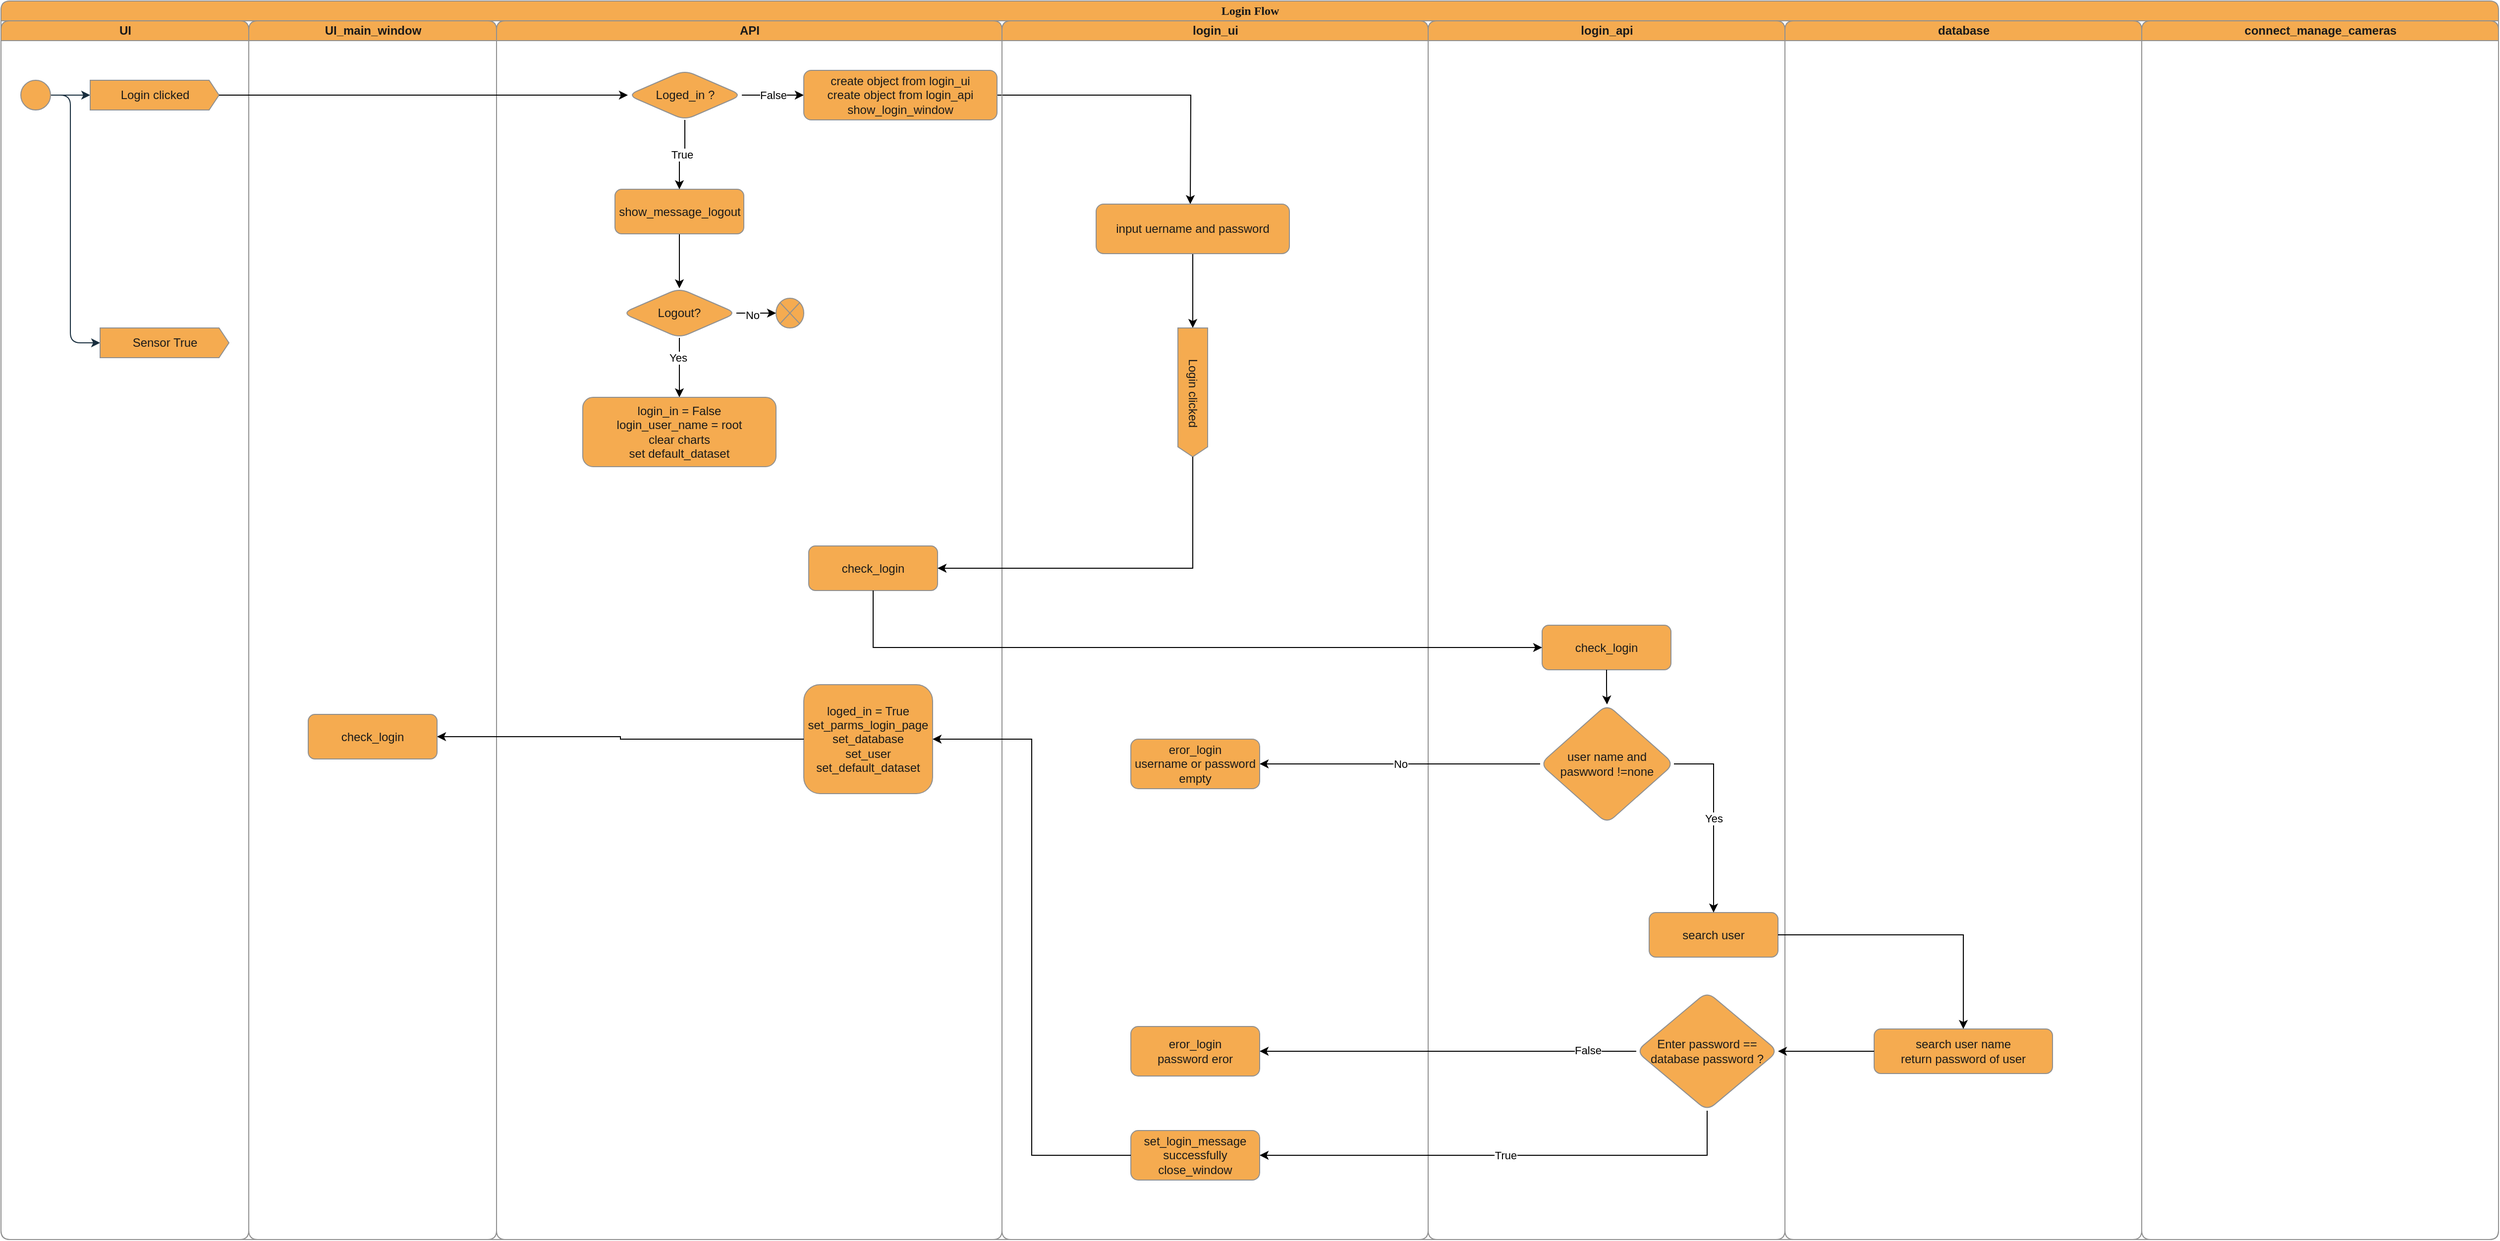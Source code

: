 <mxfile version="21.1.4" type="device">
  <diagram name="Page-1" id="0783ab3e-0a74-02c8-0abd-f7b4e66b4bec">
    <mxGraphModel dx="3405" dy="1785" grid="1" gridSize="10" guides="1" tooltips="1" connect="1" arrows="1" fold="1" page="1" pageScale="1" pageWidth="3000" pageHeight="1400" background="none" math="0" shadow="0">
      <root>
        <mxCell id="0" />
        <mxCell id="1" parent="0" />
        <mxCell id="1c1d494c118603dd-1" value="Login Flow" style="swimlane;html=1;childLayout=stackLayout;startSize=20;rounded=1;shadow=0;comic=0;labelBackgroundColor=none;strokeWidth=1;fontFamily=Verdana;fontSize=12;align=center;fillColor=#F5AB50;strokeColor=#909090;fontColor=#1A1A1A;" parent="1" vertex="1">
          <mxGeometry x="330" y="20" width="2520" height="1250" as="geometry" />
        </mxCell>
        <mxCell id="1c1d494c118603dd-2" value="UI" style="swimlane;html=1;startSize=20;labelBackgroundColor=none;fillColor=#F5AB50;strokeColor=#909090;fontColor=#1A1A1A;rounded=1;" parent="1c1d494c118603dd-1" vertex="1">
          <mxGeometry y="20" width="250" height="1230" as="geometry">
            <mxRectangle y="20" width="40" height="2770" as="alternateBounds" />
          </mxGeometry>
        </mxCell>
        <mxCell id="0ttMGwkUPAn2IfLDutRi-9" style="edgeStyle=orthogonalEdgeStyle;rounded=1;orthogonalLoop=1;jettySize=auto;html=1;strokeColor=#182E3E;fontColor=default;labelBackgroundColor=none;" parent="1c1d494c118603dd-2" source="60571a20871a0731-4" target="0ttMGwkUPAn2IfLDutRi-3" edge="1">
          <mxGeometry relative="1" as="geometry">
            <Array as="points">
              <mxPoint x="90" y="75" />
            </Array>
          </mxGeometry>
        </mxCell>
        <mxCell id="0ttMGwkUPAn2IfLDutRi-52" style="edgeStyle=orthogonalEdgeStyle;rounded=1;orthogonalLoop=1;jettySize=auto;html=1;strokeColor=#182E3E;fontColor=default;entryX=0;entryY=0.5;entryDx=0;entryDy=0;entryPerimeter=0;labelBackgroundColor=none;" parent="1c1d494c118603dd-2" source="60571a20871a0731-4" target="0ttMGwkUPAn2IfLDutRi-50" edge="1">
          <mxGeometry relative="1" as="geometry">
            <mxPoint x="70" y="460" as="targetPoint" />
            <Array as="points">
              <mxPoint x="70" y="75" />
              <mxPoint x="70" y="325" />
            </Array>
          </mxGeometry>
        </mxCell>
        <mxCell id="60571a20871a0731-4" value="" style="ellipse;whiteSpace=wrap;html=1;rounded=1;shadow=0;comic=0;labelBackgroundColor=none;strokeWidth=1;fillColor=#F5AB50;fontFamily=Verdana;fontSize=12;align=center;strokeColor=#909090;fontColor=#1A1A1A;" parent="1c1d494c118603dd-2" vertex="1">
          <mxGeometry x="20" y="60" width="30" height="30" as="geometry" />
        </mxCell>
        <mxCell id="0ttMGwkUPAn2IfLDutRi-3" value="Login clicked" style="html=1;shadow=0;dashed=0;align=center;verticalAlign=middle;shape=mxgraph.arrows2.arrow;dy=0;dx=10;notch=0;labelBackgroundColor=none;fillColor=#F5AB50;strokeColor=#909090;fontColor=#1A1A1A;rounded=1;" parent="1c1d494c118603dd-2" vertex="1">
          <mxGeometry x="90" y="60" width="130" height="30" as="geometry" />
        </mxCell>
        <mxCell id="0ttMGwkUPAn2IfLDutRi-50" value="Sensor True" style="html=1;shadow=0;dashed=0;align=center;verticalAlign=middle;shape=mxgraph.arrows2.arrow;dy=0;dx=10;notch=0;labelBackgroundColor=none;fillColor=#F5AB50;strokeColor=#909090;fontColor=#1A1A1A;rounded=1;" parent="1c1d494c118603dd-2" vertex="1">
          <mxGeometry x="100" y="310" width="130" height="30" as="geometry" />
        </mxCell>
        <mxCell id="1c1d494c118603dd-3" value="UI_main_window" style="swimlane;html=1;startSize=20;labelBackgroundColor=none;fillColor=#F5AB50;strokeColor=#909090;fontColor=#1A1A1A;rounded=1;" parent="1c1d494c118603dd-1" vertex="1">
          <mxGeometry x="250" y="20" width="250" height="1230" as="geometry" />
        </mxCell>
        <mxCell id="_3JoprCb0iUWl9ObPWQE-143" value="check_login" style="rounded=1;whiteSpace=wrap;html=1;strokeColor=#909090;fontColor=#1A1A1A;fillColor=#F5AB50;labelBackgroundColor=none;" parent="1c1d494c118603dd-3" vertex="1">
          <mxGeometry x="60" y="700" width="130" height="45" as="geometry" />
        </mxCell>
        <mxCell id="iVWesP0wvM5eVoUu-c5u-1" value="API" style="swimlane;html=1;startSize=20;labelBackgroundColor=none;fillColor=#F5AB50;strokeColor=#909090;fontColor=#1A1A1A;rounded=1;" parent="1c1d494c118603dd-1" vertex="1">
          <mxGeometry x="500" y="20" width="510" height="1230" as="geometry" />
        </mxCell>
        <mxCell id="_3JoprCb0iUWl9ObPWQE-45" style="edgeStyle=orthogonalEdgeStyle;rounded=0;orthogonalLoop=1;jettySize=auto;html=1;entryX=0.5;entryY=0;entryDx=0;entryDy=0;" parent="iVWesP0wvM5eVoUu-c5u-1" source="0ttMGwkUPAn2IfLDutRi-29" target="_3JoprCb0iUWl9ObPWQE-44" edge="1">
          <mxGeometry relative="1" as="geometry" />
        </mxCell>
        <mxCell id="0ttMGwkUPAn2IfLDutRi-29" value="show_message_logout" style="rounded=1;whiteSpace=wrap;html=1;strokeColor=#909090;fontColor=#1A1A1A;fillColor=#F5AB50;labelBackgroundColor=none;" parent="iVWesP0wvM5eVoUu-c5u-1" vertex="1">
          <mxGeometry x="119.5" y="170" width="130" height="45" as="geometry" />
        </mxCell>
        <mxCell id="_3JoprCb0iUWl9ObPWQE-53" style="edgeStyle=orthogonalEdgeStyle;rounded=0;orthogonalLoop=1;jettySize=auto;html=1;" parent="iVWesP0wvM5eVoUu-c5u-1" source="0ttMGwkUPAn2IfLDutRi-68" edge="1">
          <mxGeometry relative="1" as="geometry">
            <mxPoint x="700" y="185" as="targetPoint" />
          </mxGeometry>
        </mxCell>
        <mxCell id="_3JoprCb0iUWl9ObPWQE-54" value="False" style="edgeStyle=orthogonalEdgeStyle;rounded=0;orthogonalLoop=1;jettySize=auto;html=1;exitX=1;exitY=0.5;exitDx=0;exitDy=0;" parent="iVWesP0wvM5eVoUu-c5u-1" source="_3JoprCb0iUWl9ObPWQE-1" target="0ttMGwkUPAn2IfLDutRi-68" edge="1">
          <mxGeometry relative="1" as="geometry" />
        </mxCell>
        <mxCell id="_3JoprCb0iUWl9ObPWQE-55" value="True" style="edgeStyle=orthogonalEdgeStyle;rounded=0;orthogonalLoop=1;jettySize=auto;html=1;" parent="iVWesP0wvM5eVoUu-c5u-1" source="_3JoprCb0iUWl9ObPWQE-1" target="0ttMGwkUPAn2IfLDutRi-29" edge="1">
          <mxGeometry relative="1" as="geometry" />
        </mxCell>
        <mxCell id="_3JoprCb0iUWl9ObPWQE-1" value="Loged_in ?" style="rhombus;whiteSpace=wrap;html=1;strokeColor=#909090;fontColor=#1A1A1A;fillColor=#F5AB50;labelBackgroundColor=none;rounded=1;" parent="iVWesP0wvM5eVoUu-c5u-1" vertex="1">
          <mxGeometry x="132.5" y="50" width="115" height="50" as="geometry" />
        </mxCell>
        <mxCell id="_3JoprCb0iUWl9ObPWQE-46" style="edgeStyle=orthogonalEdgeStyle;rounded=0;orthogonalLoop=1;jettySize=auto;html=1;entryX=0.5;entryY=0;entryDx=0;entryDy=0;" parent="iVWesP0wvM5eVoUu-c5u-1" source="_3JoprCb0iUWl9ObPWQE-44" target="_3JoprCb0iUWl9ObPWQE-48" edge="1">
          <mxGeometry relative="1" as="geometry">
            <mxPoint x="184.5" y="400" as="targetPoint" />
            <Array as="points" />
          </mxGeometry>
        </mxCell>
        <mxCell id="_3JoprCb0iUWl9ObPWQE-47" value="Yes" style="edgeLabel;html=1;align=center;verticalAlign=middle;resizable=0;points=[];" parent="_3JoprCb0iUWl9ObPWQE-46" vertex="1" connectable="0">
          <mxGeometry x="-0.35" y="-2" relative="1" as="geometry">
            <mxPoint as="offset" />
          </mxGeometry>
        </mxCell>
        <mxCell id="_3JoprCb0iUWl9ObPWQE-44" value="Logout?" style="rhombus;whiteSpace=wrap;html=1;strokeColor=#909090;fontColor=#1A1A1A;fillColor=#F5AB50;labelBackgroundColor=none;rounded=1;" parent="iVWesP0wvM5eVoUu-c5u-1" vertex="1">
          <mxGeometry x="127" y="270" width="115" height="50" as="geometry" />
        </mxCell>
        <mxCell id="_3JoprCb0iUWl9ObPWQE-48" value="login_in = False&lt;br&gt;login_user_name = root&lt;br&gt;clear charts&lt;br&gt;set default_dataset" style="rounded=1;whiteSpace=wrap;html=1;strokeColor=#909090;fontColor=#1A1A1A;fillColor=#F5AB50;labelBackgroundColor=none;" parent="iVWesP0wvM5eVoUu-c5u-1" vertex="1">
          <mxGeometry x="87" y="380" width="195" height="70" as="geometry" />
        </mxCell>
        <mxCell id="_3JoprCb0iUWl9ObPWQE-49" value="" style="verticalLabelPosition=bottom;verticalAlign=top;html=1;shape=mxgraph.flowchart.or;labelBackgroundColor=none;fillColor=#F5AB50;strokeColor=#909090;fontColor=#1A1A1A;rounded=1;" parent="iVWesP0wvM5eVoUu-c5u-1" vertex="1">
          <mxGeometry x="282" y="280" width="28" height="30" as="geometry" />
        </mxCell>
        <mxCell id="_3JoprCb0iUWl9ObPWQE-50" style="edgeStyle=orthogonalEdgeStyle;rounded=0;orthogonalLoop=1;jettySize=auto;html=1;entryX=0;entryY=0.5;entryDx=0;entryDy=0;entryPerimeter=0;" parent="iVWesP0wvM5eVoUu-c5u-1" source="_3JoprCb0iUWl9ObPWQE-44" target="_3JoprCb0iUWl9ObPWQE-49" edge="1">
          <mxGeometry relative="1" as="geometry" />
        </mxCell>
        <mxCell id="_3JoprCb0iUWl9ObPWQE-51" value="No" style="edgeLabel;html=1;align=center;verticalAlign=middle;resizable=0;points=[];" parent="_3JoprCb0iUWl9ObPWQE-50" vertex="1" connectable="0">
          <mxGeometry x="-0.226" y="-2" relative="1" as="geometry">
            <mxPoint as="offset" />
          </mxGeometry>
        </mxCell>
        <mxCell id="0ttMGwkUPAn2IfLDutRi-68" value="create object from login_ui&lt;br&gt;create object from login_api&lt;br&gt;show_login_window" style="rounded=1;whiteSpace=wrap;html=1;strokeColor=#909090;fontColor=#1A1A1A;fillColor=#F5AB50;labelBackgroundColor=none;" parent="iVWesP0wvM5eVoUu-c5u-1" vertex="1">
          <mxGeometry x="310" y="50" width="195" height="50" as="geometry" />
        </mxCell>
        <mxCell id="_3JoprCb0iUWl9ObPWQE-59" value="check_login" style="rounded=1;whiteSpace=wrap;html=1;strokeColor=#909090;fontColor=#1A1A1A;fillColor=#F5AB50;labelBackgroundColor=none;" parent="iVWesP0wvM5eVoUu-c5u-1" vertex="1">
          <mxGeometry x="315" y="530" width="130" height="45" as="geometry" />
        </mxCell>
        <mxCell id="_3JoprCb0iUWl9ObPWQE-141" value="loged_in = True&lt;br&gt;set_parms_login_page&lt;br&gt;set_database&lt;br&gt;set_user&lt;br&gt;set_default_dataset" style="rounded=1;whiteSpace=wrap;html=1;strokeColor=#909090;fontColor=#1A1A1A;fillColor=#F5AB50;labelBackgroundColor=none;" parent="iVWesP0wvM5eVoUu-c5u-1" vertex="1">
          <mxGeometry x="310" y="670" width="130" height="110" as="geometry" />
        </mxCell>
        <mxCell id="1c1d494c118603dd-4" value="login_ui" style="swimlane;html=1;startSize=20;labelBackgroundColor=none;fillColor=#F5AB50;strokeColor=#909090;fontColor=#1A1A1A;rounded=1;" parent="1c1d494c118603dd-1" vertex="1">
          <mxGeometry x="1010" y="20" width="430" height="1230" as="geometry" />
        </mxCell>
        <mxCell id="0ttMGwkUPAn2IfLDutRi-72" value="eror_login&lt;br&gt;username or password empty" style="rounded=1;whiteSpace=wrap;html=1;strokeColor=#909090;fontColor=#1A1A1A;fillColor=#F5AB50;labelBackgroundColor=none;" parent="1c1d494c118603dd-4" vertex="1">
          <mxGeometry x="130" y="725" width="130" height="50" as="geometry" />
        </mxCell>
        <mxCell id="_3JoprCb0iUWl9ObPWQE-58" style="edgeStyle=orthogonalEdgeStyle;rounded=0;orthogonalLoop=1;jettySize=auto;html=1;entryX=0;entryY=0.5;entryDx=0;entryDy=0;entryPerimeter=0;" parent="1c1d494c118603dd-4" source="_3JoprCb0iUWl9ObPWQE-56" target="_3JoprCb0iUWl9ObPWQE-57" edge="1">
          <mxGeometry relative="1" as="geometry" />
        </mxCell>
        <mxCell id="_3JoprCb0iUWl9ObPWQE-56" value="input uername and password" style="rounded=1;whiteSpace=wrap;html=1;strokeColor=#909090;fontColor=#1A1A1A;fillColor=#F5AB50;labelBackgroundColor=none;" parent="1c1d494c118603dd-4" vertex="1">
          <mxGeometry x="95" y="185" width="195" height="50" as="geometry" />
        </mxCell>
        <mxCell id="_3JoprCb0iUWl9ObPWQE-57" value="Login clicked" style="html=1;shadow=0;dashed=0;align=center;verticalAlign=middle;shape=mxgraph.arrows2.arrow;dy=0;dx=10;notch=0;labelBackgroundColor=none;fillColor=#F5AB50;strokeColor=#909090;fontColor=#1A1A1A;rounded=1;rotation=90;" parent="1c1d494c118603dd-4" vertex="1">
          <mxGeometry x="127.5" y="360" width="130" height="30" as="geometry" />
        </mxCell>
        <mxCell id="_3JoprCb0iUWl9ObPWQE-135" value="eror_login&lt;br&gt;password eror" style="rounded=1;whiteSpace=wrap;html=1;strokeColor=#909090;fontColor=#1A1A1A;fillColor=#F5AB50;labelBackgroundColor=none;" parent="1c1d494c118603dd-4" vertex="1">
          <mxGeometry x="130" y="1015" width="130" height="50" as="geometry" />
        </mxCell>
        <mxCell id="_3JoprCb0iUWl9ObPWQE-138" value="set_login_message successfully&lt;br&gt;close_window" style="rounded=1;whiteSpace=wrap;html=1;strokeColor=#909090;fontColor=#1A1A1A;fillColor=#F5AB50;labelBackgroundColor=none;" parent="1c1d494c118603dd-4" vertex="1">
          <mxGeometry x="130" y="1120" width="130" height="50" as="geometry" />
        </mxCell>
        <mxCell id="f0cCqiSa7wZxdSKkSSJp-26" value="login_api" style="swimlane;html=1;startSize=20;labelBackgroundColor=none;fillColor=#F5AB50;strokeColor=#909090;fontColor=#1A1A1A;rounded=1;" parent="1c1d494c118603dd-1" vertex="1">
          <mxGeometry x="1440" y="20" width="360" height="1230" as="geometry" />
        </mxCell>
        <mxCell id="_3JoprCb0iUWl9ObPWQE-116" value="check_login" style="rounded=1;whiteSpace=wrap;html=1;strokeColor=#909090;fontColor=#1A1A1A;fillColor=#F5AB50;labelBackgroundColor=none;" parent="f0cCqiSa7wZxdSKkSSJp-26" vertex="1">
          <mxGeometry x="115" y="610" width="130" height="45" as="geometry" />
        </mxCell>
        <mxCell id="_3JoprCb0iUWl9ObPWQE-118" value="search user" style="rounded=1;whiteSpace=wrap;html=1;strokeColor=#909090;fontColor=#1A1A1A;fillColor=#F5AB50;labelBackgroundColor=none;" parent="f0cCqiSa7wZxdSKkSSJp-26" vertex="1">
          <mxGeometry x="223" y="900" width="130" height="45" as="geometry" />
        </mxCell>
        <mxCell id="_3JoprCb0iUWl9ObPWQE-122" value="Yes" style="edgeStyle=orthogonalEdgeStyle;rounded=0;orthogonalLoop=1;jettySize=auto;html=1;entryX=0.5;entryY=0;entryDx=0;entryDy=0;" parent="f0cCqiSa7wZxdSKkSSJp-26" source="_3JoprCb0iUWl9ObPWQE-120" target="_3JoprCb0iUWl9ObPWQE-118" edge="1">
          <mxGeometry relative="1" as="geometry">
            <Array as="points">
              <mxPoint x="288" y="750" />
            </Array>
          </mxGeometry>
        </mxCell>
        <mxCell id="_3JoprCb0iUWl9ObPWQE-120" value="user name and paswword !=none" style="rhombus;whiteSpace=wrap;html=1;strokeColor=#909090;fontColor=#1A1A1A;fillColor=#F5AB50;labelBackgroundColor=none;rounded=1;" parent="f0cCqiSa7wZxdSKkSSJp-26" vertex="1">
          <mxGeometry x="113" y="690" width="135" height="120" as="geometry" />
        </mxCell>
        <mxCell id="_3JoprCb0iUWl9ObPWQE-121" style="edgeStyle=orthogonalEdgeStyle;rounded=0;orthogonalLoop=1;jettySize=auto;html=1;" parent="f0cCqiSa7wZxdSKkSSJp-26" source="_3JoprCb0iUWl9ObPWQE-116" target="_3JoprCb0iUWl9ObPWQE-120" edge="1">
          <mxGeometry relative="1" as="geometry" />
        </mxCell>
        <mxCell id="_3JoprCb0iUWl9ObPWQE-131" value="Enter password == database password ?" style="rhombus;whiteSpace=wrap;html=1;strokeColor=#909090;fontColor=#1A1A1A;fillColor=#F5AB50;labelBackgroundColor=none;rounded=1;" parent="f0cCqiSa7wZxdSKkSSJp-26" vertex="1">
          <mxGeometry x="210" y="980" width="143" height="120" as="geometry" />
        </mxCell>
        <mxCell id="_FhBbellsiyVZ-mDY6gF-86" style="edgeStyle=orthogonalEdgeStyle;rounded=1;orthogonalLoop=1;jettySize=auto;html=1;entryX=1;entryY=0.5;entryDx=0;entryDy=0;labelBackgroundColor=none;strokeColor=#182E3E;fontColor=default;" parent="1c1d494c118603dd-1" edge="1">
          <mxGeometry relative="1" as="geometry">
            <Array as="points">
              <mxPoint x="2015" y="1985" />
            </Array>
            <mxPoint x="1526.25" y="1985.0" as="targetPoint" />
          </mxGeometry>
        </mxCell>
        <mxCell id="_3JoprCb0iUWl9ObPWQE-2" style="edgeStyle=orthogonalEdgeStyle;rounded=0;orthogonalLoop=1;jettySize=auto;html=1;entryX=0;entryY=0.5;entryDx=0;entryDy=0;" parent="1c1d494c118603dd-1" source="0ttMGwkUPAn2IfLDutRi-3" target="_3JoprCb0iUWl9ObPWQE-1" edge="1">
          <mxGeometry relative="1" as="geometry" />
        </mxCell>
        <mxCell id="_3JoprCb0iUWl9ObPWQE-39" value="database" style="swimlane;html=1;startSize=20;labelBackgroundColor=none;fillColor=#F5AB50;strokeColor=#909090;fontColor=#1A1A1A;rounded=1;" parent="1c1d494c118603dd-1" vertex="1">
          <mxGeometry x="1800" y="20" width="360" height="1230" as="geometry" />
        </mxCell>
        <mxCell id="_3JoprCb0iUWl9ObPWQE-128" value="search user name&lt;br&gt;return password of user" style="rounded=1;whiteSpace=wrap;html=1;strokeColor=#909090;fontColor=#1A1A1A;fillColor=#F5AB50;labelBackgroundColor=none;" parent="_3JoprCb0iUWl9ObPWQE-39" vertex="1">
          <mxGeometry x="90" y="1017.5" width="180" height="45" as="geometry" />
        </mxCell>
        <mxCell id="_3JoprCb0iUWl9ObPWQE-40" value="connect_manage_cameras" style="swimlane;html=1;startSize=20;labelBackgroundColor=none;fillColor=#F5AB50;strokeColor=#909090;fontColor=#1A1A1A;rounded=1;" parent="1c1d494c118603dd-1" vertex="1">
          <mxGeometry x="2160" y="20" width="360" height="1230" as="geometry" />
        </mxCell>
        <mxCell id="_3JoprCb0iUWl9ObPWQE-60" style="edgeStyle=orthogonalEdgeStyle;rounded=0;orthogonalLoop=1;jettySize=auto;html=1;entryX=1;entryY=0.5;entryDx=0;entryDy=0;" parent="1c1d494c118603dd-1" source="_3JoprCb0iUWl9ObPWQE-57" target="_3JoprCb0iUWl9ObPWQE-59" edge="1">
          <mxGeometry relative="1" as="geometry">
            <Array as="points">
              <mxPoint x="1203" y="572" />
            </Array>
          </mxGeometry>
        </mxCell>
        <mxCell id="_3JoprCb0iUWl9ObPWQE-117" style="edgeStyle=orthogonalEdgeStyle;rounded=0;orthogonalLoop=1;jettySize=auto;html=1;entryX=0;entryY=0.5;entryDx=0;entryDy=0;" parent="1c1d494c118603dd-1" source="_3JoprCb0iUWl9ObPWQE-59" target="_3JoprCb0iUWl9ObPWQE-116" edge="1">
          <mxGeometry relative="1" as="geometry">
            <Array as="points">
              <mxPoint x="880" y="653" />
            </Array>
          </mxGeometry>
        </mxCell>
        <mxCell id="_3JoprCb0iUWl9ObPWQE-127" value="No" style="edgeStyle=orthogonalEdgeStyle;rounded=0;orthogonalLoop=1;jettySize=auto;html=1;" parent="1c1d494c118603dd-1" source="_3JoprCb0iUWl9ObPWQE-120" target="0ttMGwkUPAn2IfLDutRi-72" edge="1">
          <mxGeometry relative="1" as="geometry" />
        </mxCell>
        <mxCell id="_3JoprCb0iUWl9ObPWQE-129" style="edgeStyle=orthogonalEdgeStyle;rounded=0;orthogonalLoop=1;jettySize=auto;html=1;entryX=0.5;entryY=0;entryDx=0;entryDy=0;" parent="1c1d494c118603dd-1" source="_3JoprCb0iUWl9ObPWQE-118" target="_3JoprCb0iUWl9ObPWQE-128" edge="1">
          <mxGeometry relative="1" as="geometry" />
        </mxCell>
        <mxCell id="_3JoprCb0iUWl9ObPWQE-132" style="edgeStyle=orthogonalEdgeStyle;rounded=0;orthogonalLoop=1;jettySize=auto;html=1;entryX=1;entryY=0.5;entryDx=0;entryDy=0;" parent="1c1d494c118603dd-1" source="_3JoprCb0iUWl9ObPWQE-128" target="_3JoprCb0iUWl9ObPWQE-131" edge="1">
          <mxGeometry relative="1" as="geometry" />
        </mxCell>
        <mxCell id="_3JoprCb0iUWl9ObPWQE-133" style="edgeStyle=orthogonalEdgeStyle;rounded=0;orthogonalLoop=1;jettySize=auto;html=1;" parent="1c1d494c118603dd-1" source="_3JoprCb0iUWl9ObPWQE-131" target="_3JoprCb0iUWl9ObPWQE-135" edge="1">
          <mxGeometry relative="1" as="geometry">
            <mxPoint x="1350" y="1130" as="targetPoint" />
          </mxGeometry>
        </mxCell>
        <mxCell id="_3JoprCb0iUWl9ObPWQE-136" value="False" style="edgeLabel;html=1;align=center;verticalAlign=middle;resizable=0;points=[];" parent="_3JoprCb0iUWl9ObPWQE-133" vertex="1" connectable="0">
          <mxGeometry x="-0.741" y="-1" relative="1" as="geometry">
            <mxPoint as="offset" />
          </mxGeometry>
        </mxCell>
        <mxCell id="_3JoprCb0iUWl9ObPWQE-139" value="True" style="edgeStyle=orthogonalEdgeStyle;rounded=0;orthogonalLoop=1;jettySize=auto;html=1;entryX=1;entryY=0.5;entryDx=0;entryDy=0;" parent="1c1d494c118603dd-1" source="_3JoprCb0iUWl9ObPWQE-131" target="_3JoprCb0iUWl9ObPWQE-138" edge="1">
          <mxGeometry relative="1" as="geometry">
            <Array as="points">
              <mxPoint x="1721" y="1165" />
            </Array>
          </mxGeometry>
        </mxCell>
        <mxCell id="_3JoprCb0iUWl9ObPWQE-140" style="edgeStyle=orthogonalEdgeStyle;rounded=0;orthogonalLoop=1;jettySize=auto;html=1;entryX=1;entryY=0.5;entryDx=0;entryDy=0;" parent="1c1d494c118603dd-1" source="_3JoprCb0iUWl9ObPWQE-138" target="_3JoprCb0iUWl9ObPWQE-141" edge="1">
          <mxGeometry relative="1" as="geometry">
            <mxPoint x="970" y="720" as="targetPoint" />
          </mxGeometry>
        </mxCell>
        <mxCell id="_3JoprCb0iUWl9ObPWQE-142" style="edgeStyle=orthogonalEdgeStyle;rounded=0;orthogonalLoop=1;jettySize=auto;html=1;entryX=1;entryY=0.5;entryDx=0;entryDy=0;" parent="1c1d494c118603dd-1" source="_3JoprCb0iUWl9ObPWQE-141" target="_3JoprCb0iUWl9ObPWQE-143" edge="1">
          <mxGeometry relative="1" as="geometry">
            <mxPoint x="460" y="745" as="targetPoint" />
          </mxGeometry>
        </mxCell>
      </root>
    </mxGraphModel>
  </diagram>
</mxfile>
